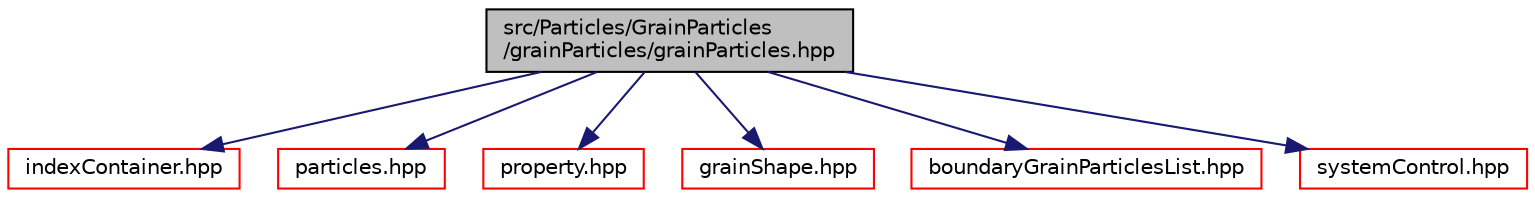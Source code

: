digraph "src/Particles/GrainParticles/grainParticles/grainParticles.hpp"
{
 // LATEX_PDF_SIZE
  edge [fontname="Helvetica",fontsize="10",labelfontname="Helvetica",labelfontsize="10"];
  node [fontname="Helvetica",fontsize="10",shape=record];
  Node1 [label="src/Particles/GrainParticles\l/grainParticles/grainParticles.hpp",height=0.2,width=0.4,color="black", fillcolor="grey75", style="filled", fontcolor="black",tooltip=" "];
  Node1 -> Node2 [color="midnightblue",fontsize="10",style="solid",fontname="Helvetica"];
  Node2 [label="indexContainer.hpp",height=0.2,width=0.4,color="red", fillcolor="white", style="filled",URL="$indexContainer_8hpp.html",tooltip=" "];
  Node1 -> Node62 [color="midnightblue",fontsize="10",style="solid",fontname="Helvetica"];
  Node62 [label="particles.hpp",height=0.2,width=0.4,color="red", fillcolor="white", style="filled",URL="$particles_8hpp.html",tooltip=" "];
  Node1 -> Node168 [color="midnightblue",fontsize="10",style="solid",fontname="Helvetica"];
  Node168 [label="property.hpp",height=0.2,width=0.4,color="red", fillcolor="white", style="filled",URL="$property_8hpp.html",tooltip=" "];
  Node1 -> Node169 [color="midnightblue",fontsize="10",style="solid",fontname="Helvetica"];
  Node169 [label="grainShape.hpp",height=0.2,width=0.4,color="red", fillcolor="white", style="filled",URL="$grainShape_8hpp.html",tooltip=" "];
  Node1 -> Node170 [color="midnightblue",fontsize="10",style="solid",fontname="Helvetica"];
  Node170 [label="boundaryGrainParticlesList.hpp",height=0.2,width=0.4,color="red", fillcolor="white", style="filled",URL="$boundaryGrainParticlesList_8hpp.html",tooltip=" "];
  Node1 -> Node172 [color="midnightblue",fontsize="10",style="solid",fontname="Helvetica"];
  Node172 [label="systemControl.hpp",height=0.2,width=0.4,color="red", fillcolor="white", style="filled",URL="$systemControl_8hpp.html",tooltip=" "];
}
